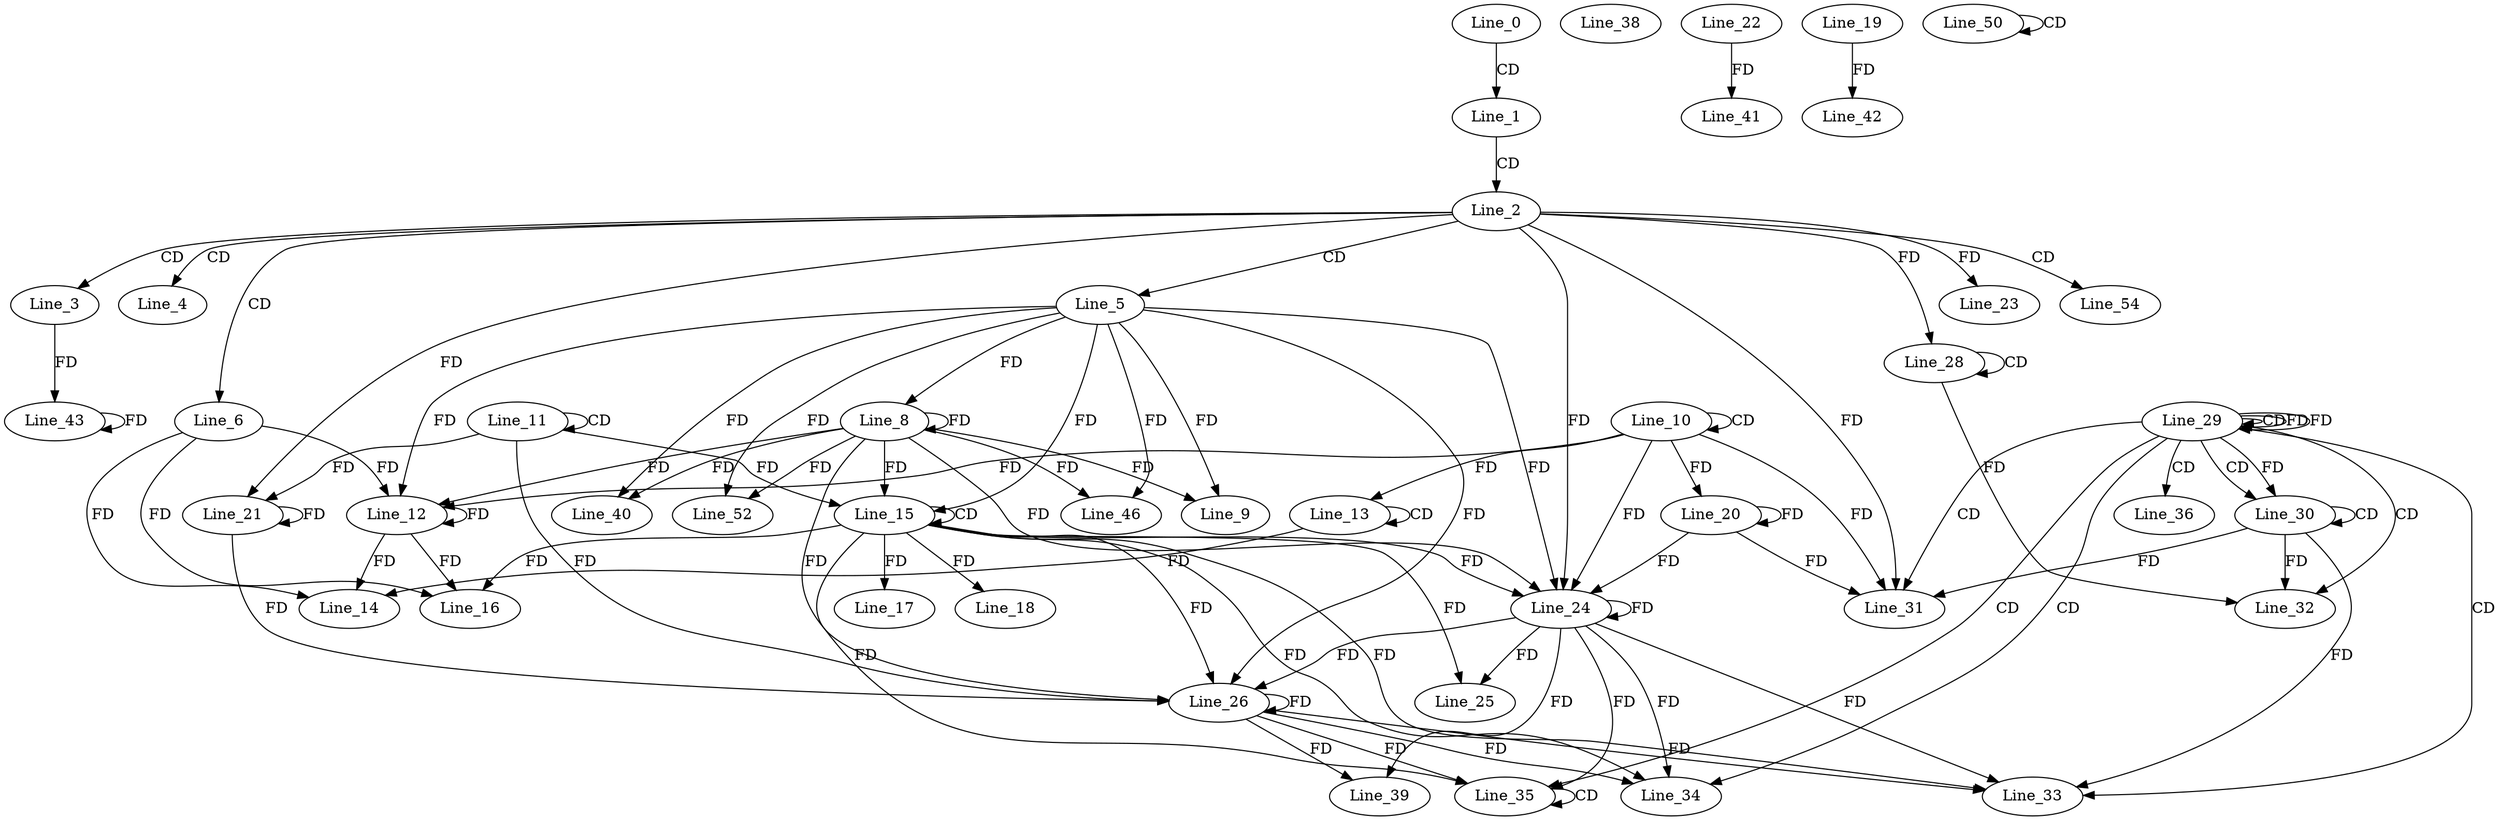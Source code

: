 digraph G {
  Line_0;
  Line_1;
  Line_2;
  Line_3;
  Line_4;
  Line_5;
  Line_6;
  Line_8;
  Line_8;
  Line_9;
  Line_10;
  Line_10;
  Line_11;
  Line_11;
  Line_12;
  Line_12;
  Line_12;
  Line_12;
  Line_13;
  Line_13;
  Line_14;
  Line_14;
  Line_15;
  Line_15;
  Line_16;
  Line_17;
  Line_18;
  Line_20;
  Line_20;
  Line_21;
  Line_21;
  Line_23;
  Line_24;
  Line_24;
  Line_24;
  Line_25;
  Line_26;
  Line_26;
  Line_28;
  Line_28;
  Line_28;
  Line_29;
  Line_29;
  Line_29;
  Line_29;
  Line_30;
  Line_30;
  Line_31;
  Line_31;
  Line_31;
  Line_32;
  Line_33;
  Line_34;
  Line_35;
  Line_35;
  Line_36;
  Line_38;
  Line_39;
  Line_40;
  Line_22;
  Line_41;
  Line_19;
  Line_42;
  Line_43;
  Line_46;
  Line_50;
  Line_50;
  Line_52;
  Line_54;
  Line_0 -> Line_1 [ label="CD" ];
  Line_1 -> Line_2 [ label="CD" ];
  Line_2 -> Line_3 [ label="CD" ];
  Line_2 -> Line_4 [ label="CD" ];
  Line_2 -> Line_5 [ label="CD" ];
  Line_2 -> Line_6 [ label="CD" ];
  Line_5 -> Line_8 [ label="FD" ];
  Line_8 -> Line_8 [ label="FD" ];
  Line_5 -> Line_9 [ label="FD" ];
  Line_8 -> Line_9 [ label="FD" ];
  Line_10 -> Line_10 [ label="CD" ];
  Line_11 -> Line_11 [ label="CD" ];
  Line_6 -> Line_12 [ label="FD" ];
  Line_12 -> Line_12 [ label="FD" ];
  Line_5 -> Line_12 [ label="FD" ];
  Line_8 -> Line_12 [ label="FD" ];
  Line_10 -> Line_12 [ label="FD" ];
  Line_13 -> Line_13 [ label="CD" ];
  Line_10 -> Line_13 [ label="FD" ];
  Line_6 -> Line_14 [ label="FD" ];
  Line_12 -> Line_14 [ label="FD" ];
  Line_13 -> Line_14 [ label="FD" ];
  Line_15 -> Line_15 [ label="CD" ];
  Line_5 -> Line_15 [ label="FD" ];
  Line_8 -> Line_15 [ label="FD" ];
  Line_11 -> Line_15 [ label="FD" ];
  Line_15 -> Line_16 [ label="FD" ];
  Line_6 -> Line_16 [ label="FD" ];
  Line_12 -> Line_16 [ label="FD" ];
  Line_15 -> Line_17 [ label="FD" ];
  Line_15 -> Line_18 [ label="FD" ];
  Line_10 -> Line_20 [ label="FD" ];
  Line_20 -> Line_20 [ label="FD" ];
  Line_11 -> Line_21 [ label="FD" ];
  Line_21 -> Line_21 [ label="FD" ];
  Line_2 -> Line_21 [ label="FD" ];
  Line_2 -> Line_23 [ label="FD" ];
  Line_15 -> Line_24 [ label="FD" ];
  Line_24 -> Line_24 [ label="FD" ];
  Line_5 -> Line_24 [ label="FD" ];
  Line_8 -> Line_24 [ label="FD" ];
  Line_10 -> Line_24 [ label="FD" ];
  Line_20 -> Line_24 [ label="FD" ];
  Line_2 -> Line_24 [ label="FD" ];
  Line_15 -> Line_25 [ label="FD" ];
  Line_24 -> Line_25 [ label="FD" ];
  Line_15 -> Line_26 [ label="FD" ];
  Line_24 -> Line_26 [ label="FD" ];
  Line_26 -> Line_26 [ label="FD" ];
  Line_5 -> Line_26 [ label="FD" ];
  Line_8 -> Line_26 [ label="FD" ];
  Line_11 -> Line_26 [ label="FD" ];
  Line_21 -> Line_26 [ label="FD" ];
  Line_28 -> Line_28 [ label="CD" ];
  Line_2 -> Line_28 [ label="FD" ];
  Line_29 -> Line_29 [ label="CD" ];
  Line_29 -> Line_29 [ label="FD" ];
  Line_29 -> Line_30 [ label="CD" ];
  Line_30 -> Line_30 [ label="CD" ];
  Line_29 -> Line_30 [ label="FD" ];
  Line_29 -> Line_31 [ label="CD" ];
  Line_30 -> Line_31 [ label="FD" ];
  Line_2 -> Line_31 [ label="FD" ];
  Line_10 -> Line_31 [ label="FD" ];
  Line_20 -> Line_31 [ label="FD" ];
  Line_29 -> Line_32 [ label="CD" ];
  Line_28 -> Line_32 [ label="FD" ];
  Line_30 -> Line_32 [ label="FD" ];
  Line_29 -> Line_33 [ label="CD" ];
  Line_15 -> Line_33 [ label="FD" ];
  Line_24 -> Line_33 [ label="FD" ];
  Line_26 -> Line_33 [ label="FD" ];
  Line_30 -> Line_33 [ label="FD" ];
  Line_29 -> Line_34 [ label="CD" ];
  Line_15 -> Line_34 [ label="FD" ];
  Line_24 -> Line_34 [ label="FD" ];
  Line_26 -> Line_34 [ label="FD" ];
  Line_29 -> Line_35 [ label="CD" ];
  Line_35 -> Line_35 [ label="CD" ];
  Line_15 -> Line_35 [ label="FD" ];
  Line_24 -> Line_35 [ label="FD" ];
  Line_26 -> Line_35 [ label="FD" ];
  Line_29 -> Line_36 [ label="CD" ];
  Line_24 -> Line_39 [ label="FD" ];
  Line_26 -> Line_39 [ label="FD" ];
  Line_5 -> Line_40 [ label="FD" ];
  Line_8 -> Line_40 [ label="FD" ];
  Line_22 -> Line_41 [ label="FD" ];
  Line_19 -> Line_42 [ label="FD" ];
  Line_3 -> Line_43 [ label="FD" ];
  Line_43 -> Line_43 [ label="FD" ];
  Line_5 -> Line_46 [ label="FD" ];
  Line_8 -> Line_46 [ label="FD" ];
  Line_50 -> Line_50 [ label="CD" ];
  Line_5 -> Line_52 [ label="FD" ];
  Line_8 -> Line_52 [ label="FD" ];
  Line_2 -> Line_54 [ label="CD" ];
  Line_29 -> Line_29 [ label="FD" ];
}
